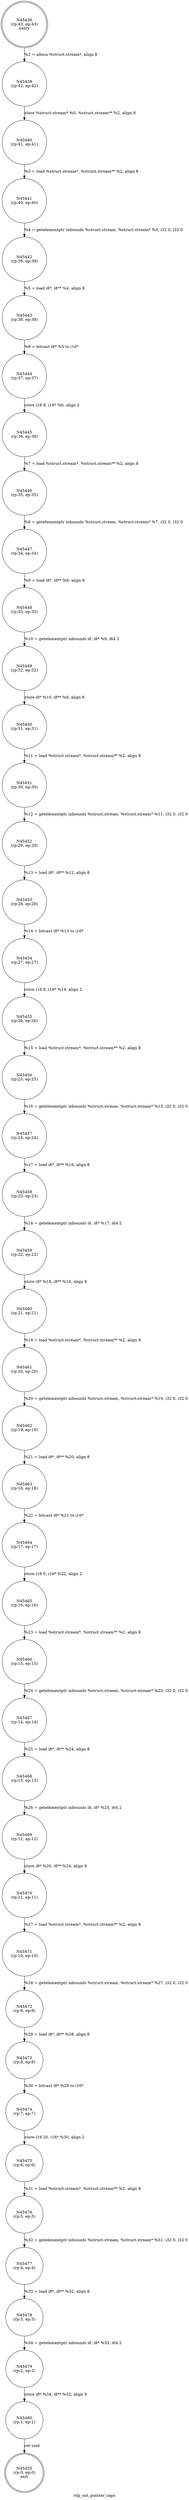digraph rdp_out_pointer_caps {
label="rdp_out_pointer_caps"
45435 [label="N45435\n(rp:0, ep:0)\nexit", shape="doublecircle"]
45436 [label="N45436\n(rp:43, ep:43)\nentry", shape="doublecircle"]
45436 -> 45438 [label="%2 = alloca %struct.stream*, align 8"]
45438 [label="N45438\n(rp:42, ep:42)", shape="circle"]
45438 -> 45440 [label="store %struct.stream* %0, %struct.stream** %2, align 8"]
45440 [label="N45440\n(rp:41, ep:41)", shape="circle"]
45440 -> 45441 [label="%3 = load %struct.stream*, %struct.stream** %2, align 8"]
45441 [label="N45441\n(rp:40, ep:40)", shape="circle"]
45441 -> 45442 [label="%4 = getelementptr inbounds %struct.stream, %struct.stream* %3, i32 0, i32 0"]
45442 [label="N45442\n(rp:39, ep:39)", shape="circle"]
45442 -> 45443 [label="%5 = load i8*, i8** %4, align 8"]
45443 [label="N45443\n(rp:38, ep:38)", shape="circle"]
45443 -> 45444 [label="%6 = bitcast i8* %5 to i16*"]
45444 [label="N45444\n(rp:37, ep:37)", shape="circle"]
45444 -> 45445 [label="store i16 8, i16* %6, align 2"]
45445 [label="N45445\n(rp:36, ep:36)", shape="circle"]
45445 -> 45446 [label="%7 = load %struct.stream*, %struct.stream** %2, align 8"]
45446 [label="N45446\n(rp:35, ep:35)", shape="circle"]
45446 -> 45447 [label="%8 = getelementptr inbounds %struct.stream, %struct.stream* %7, i32 0, i32 0"]
45447 [label="N45447\n(rp:34, ep:34)", shape="circle"]
45447 -> 45448 [label="%9 = load i8*, i8** %8, align 8"]
45448 [label="N45448\n(rp:33, ep:33)", shape="circle"]
45448 -> 45449 [label="%10 = getelementptr inbounds i8, i8* %9, i64 2"]
45449 [label="N45449\n(rp:32, ep:32)", shape="circle"]
45449 -> 45450 [label="store i8* %10, i8** %8, align 8"]
45450 [label="N45450\n(rp:31, ep:31)", shape="circle"]
45450 -> 45451 [label="%11 = load %struct.stream*, %struct.stream** %2, align 8"]
45451 [label="N45451\n(rp:30, ep:30)", shape="circle"]
45451 -> 45452 [label="%12 = getelementptr inbounds %struct.stream, %struct.stream* %11, i32 0, i32 0"]
45452 [label="N45452\n(rp:29, ep:29)", shape="circle"]
45452 -> 45453 [label="%13 = load i8*, i8** %12, align 8"]
45453 [label="N45453\n(rp:28, ep:28)", shape="circle"]
45453 -> 45454 [label="%14 = bitcast i8* %13 to i16*"]
45454 [label="N45454\n(rp:27, ep:27)", shape="circle"]
45454 -> 45455 [label="store i16 8, i16* %14, align 2"]
45455 [label="N45455\n(rp:26, ep:26)", shape="circle"]
45455 -> 45456 [label="%15 = load %struct.stream*, %struct.stream** %2, align 8"]
45456 [label="N45456\n(rp:25, ep:25)", shape="circle"]
45456 -> 45457 [label="%16 = getelementptr inbounds %struct.stream, %struct.stream* %15, i32 0, i32 0"]
45457 [label="N45457\n(rp:24, ep:24)", shape="circle"]
45457 -> 45458 [label="%17 = load i8*, i8** %16, align 8"]
45458 [label="N45458\n(rp:23, ep:23)", shape="circle"]
45458 -> 45459 [label="%18 = getelementptr inbounds i8, i8* %17, i64 2"]
45459 [label="N45459\n(rp:22, ep:22)", shape="circle"]
45459 -> 45460 [label="store i8* %18, i8** %16, align 8"]
45460 [label="N45460\n(rp:21, ep:21)", shape="circle"]
45460 -> 45461 [label="%19 = load %struct.stream*, %struct.stream** %2, align 8"]
45461 [label="N45461\n(rp:20, ep:20)", shape="circle"]
45461 -> 45462 [label="%20 = getelementptr inbounds %struct.stream, %struct.stream* %19, i32 0, i32 0"]
45462 [label="N45462\n(rp:19, ep:19)", shape="circle"]
45462 -> 45463 [label="%21 = load i8*, i8** %20, align 8"]
45463 [label="N45463\n(rp:18, ep:18)", shape="circle"]
45463 -> 45464 [label="%22 = bitcast i8* %21 to i16*"]
45464 [label="N45464\n(rp:17, ep:17)", shape="circle"]
45464 -> 45465 [label="store i16 0, i16* %22, align 2"]
45465 [label="N45465\n(rp:16, ep:16)", shape="circle"]
45465 -> 45466 [label="%23 = load %struct.stream*, %struct.stream** %2, align 8"]
45466 [label="N45466\n(rp:15, ep:15)", shape="circle"]
45466 -> 45467 [label="%24 = getelementptr inbounds %struct.stream, %struct.stream* %23, i32 0, i32 0"]
45467 [label="N45467\n(rp:14, ep:14)", shape="circle"]
45467 -> 45468 [label="%25 = load i8*, i8** %24, align 8"]
45468 [label="N45468\n(rp:13, ep:13)", shape="circle"]
45468 -> 45469 [label="%26 = getelementptr inbounds i8, i8* %25, i64 2"]
45469 [label="N45469\n(rp:12, ep:12)", shape="circle"]
45469 -> 45470 [label="store i8* %26, i8** %24, align 8"]
45470 [label="N45470\n(rp:11, ep:11)", shape="circle"]
45470 -> 45471 [label="%27 = load %struct.stream*, %struct.stream** %2, align 8"]
45471 [label="N45471\n(rp:10, ep:10)", shape="circle"]
45471 -> 45472 [label="%28 = getelementptr inbounds %struct.stream, %struct.stream* %27, i32 0, i32 0"]
45472 [label="N45472\n(rp:9, ep:9)", shape="circle"]
45472 -> 45473 [label="%29 = load i8*, i8** %28, align 8"]
45473 [label="N45473\n(rp:8, ep:8)", shape="circle"]
45473 -> 45474 [label="%30 = bitcast i8* %29 to i16*"]
45474 [label="N45474\n(rp:7, ep:7)", shape="circle"]
45474 -> 45475 [label="store i16 20, i16* %30, align 2"]
45475 [label="N45475\n(rp:6, ep:6)", shape="circle"]
45475 -> 45476 [label="%31 = load %struct.stream*, %struct.stream** %2, align 8"]
45476 [label="N45476\n(rp:5, ep:5)", shape="circle"]
45476 -> 45477 [label="%32 = getelementptr inbounds %struct.stream, %struct.stream* %31, i32 0, i32 0"]
45477 [label="N45477\n(rp:4, ep:4)", shape="circle"]
45477 -> 45478 [label="%33 = load i8*, i8** %32, align 8"]
45478 [label="N45478\n(rp:3, ep:3)", shape="circle"]
45478 -> 45479 [label="%34 = getelementptr inbounds i8, i8* %33, i64 2"]
45479 [label="N45479\n(rp:2, ep:2)", shape="circle"]
45479 -> 45480 [label="store i8* %34, i8** %32, align 8"]
45480 [label="N45480\n(rp:1, ep:1)", shape="circle"]
45480 -> 45435 [label="ret void"]
}

